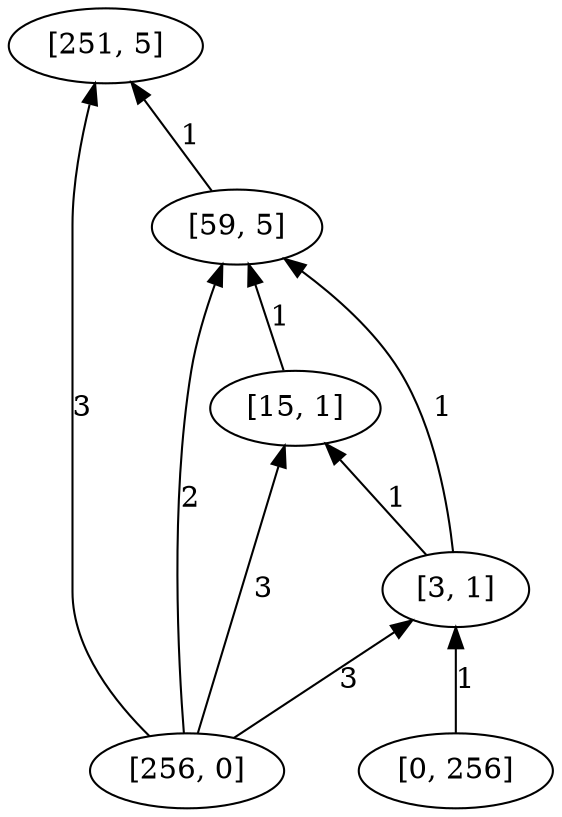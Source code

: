 digraph "DD" { 
rankdir = "BT" 
graph [ ordering = "out"];
5001 -> 1[label = "3"];
5001 -> 2[label = "2"];
5001 -> 3[label = "3"];
5001 -> 4[label = "3"];
5002 -> 4[label = "1"];
2 -> 1[label = "1"];
3 -> 2[label = "1"];
4 -> 2[label = "1"];
4 -> 3[label = "1"];
5001 [label = "[256, 0]",  shape = oval]
5002 [label = "[0, 256]",  shape = oval]
1 [label = "[251, 5]",  shape = oval]
2 [label = "[59, 5]",  shape = oval]
3 [label = "[15, 1]",  shape = oval]
4 [label = "[3, 1]",  shape = oval]
}
